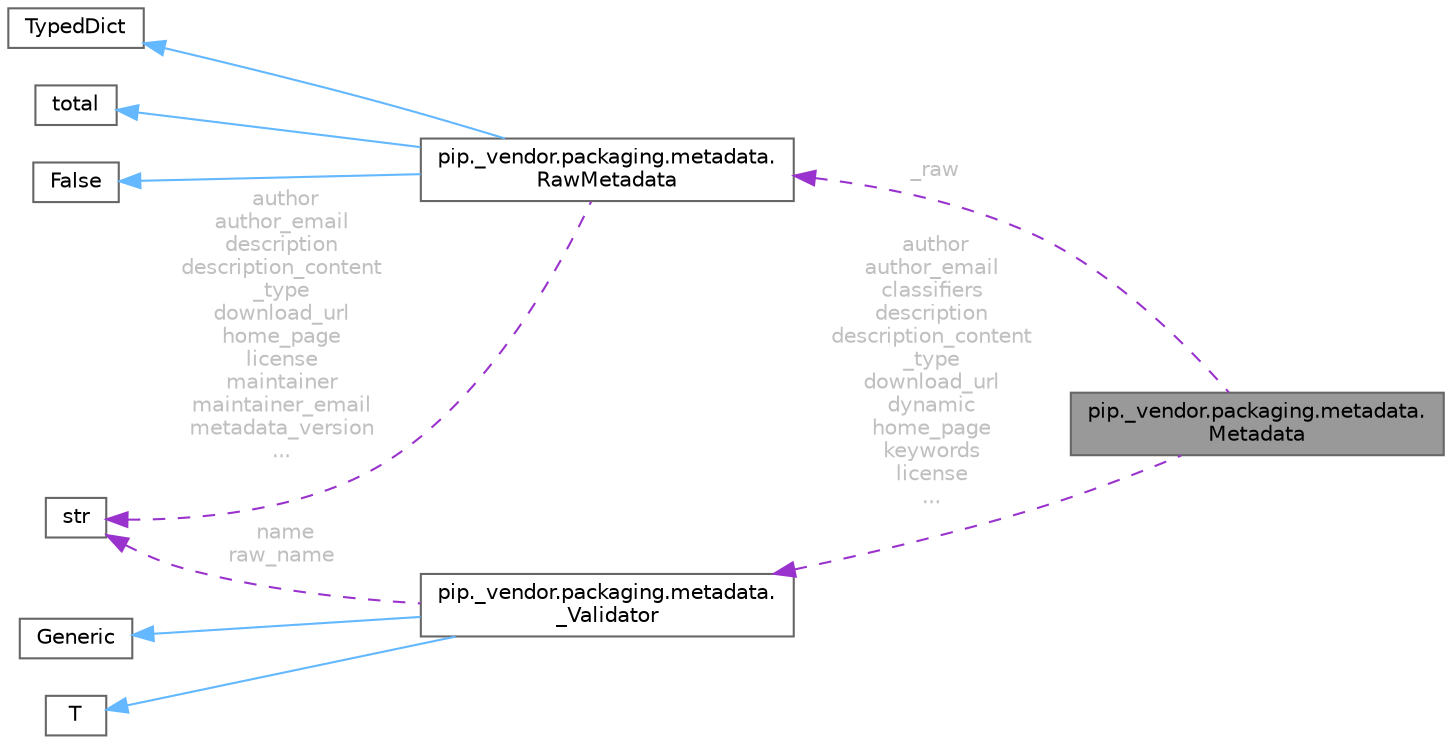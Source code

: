 digraph "pip._vendor.packaging.metadata.Metadata"
{
 // LATEX_PDF_SIZE
  bgcolor="transparent";
  edge [fontname=Helvetica,fontsize=10,labelfontname=Helvetica,labelfontsize=10];
  node [fontname=Helvetica,fontsize=10,shape=box,height=0.2,width=0.4];
  rankdir="LR";
  Node1 [id="Node000001",label="pip._vendor.packaging.metadata.\lMetadata",height=0.2,width=0.4,color="gray40", fillcolor="grey60", style="filled", fontcolor="black",tooltip=" "];
  Node2 -> Node1 [id="edge10_Node000001_Node000002",dir="back",color="darkorchid3",style="dashed",tooltip=" ",label=" _raw",fontcolor="grey" ];
  Node2 [id="Node000002",label="pip._vendor.packaging.metadata.\lRawMetadata",height=0.2,width=0.4,color="gray40", fillcolor="white", style="filled",URL="$classpip_1_1__vendor_1_1packaging_1_1metadata_1_1RawMetadata.html",tooltip=" "];
  Node3 -> Node2 [id="edge11_Node000002_Node000003",dir="back",color="steelblue1",style="solid",tooltip=" "];
  Node3 [id="Node000003",label="TypedDict",height=0.2,width=0.4,color="gray40", fillcolor="white", style="filled",tooltip=" "];
  Node4 -> Node2 [id="edge12_Node000002_Node000004",dir="back",color="steelblue1",style="solid",tooltip=" "];
  Node4 [id="Node000004",label="total",height=0.2,width=0.4,color="gray40", fillcolor="white", style="filled",tooltip=" "];
  Node5 -> Node2 [id="edge13_Node000002_Node000005",dir="back",color="steelblue1",style="solid",tooltip=" "];
  Node5 [id="Node000005",label="False",height=0.2,width=0.4,color="gray40", fillcolor="white", style="filled",tooltip=" "];
  Node6 -> Node2 [id="edge14_Node000002_Node000006",dir="back",color="darkorchid3",style="dashed",tooltip=" ",label=" author\nauthor_email\ndescription\ndescription_content\l_type\ndownload_url\nhome_page\nlicense\nmaintainer\nmaintainer_email\nmetadata_version\n...",fontcolor="grey" ];
  Node6 [id="Node000006",label="str",height=0.2,width=0.4,color="gray40", fillcolor="white", style="filled",tooltip=" "];
  Node7 -> Node1 [id="edge15_Node000001_Node000007",dir="back",color="darkorchid3",style="dashed",tooltip=" ",label=" author\nauthor_email\nclassifiers\ndescription\ndescription_content\l_type\ndownload_url\ndynamic\nhome_page\nkeywords\nlicense\n...",fontcolor="grey" ];
  Node7 [id="Node000007",label="pip._vendor.packaging.metadata.\l_Validator",height=0.2,width=0.4,color="gray40", fillcolor="white", style="filled",URL="$classpip_1_1__vendor_1_1packaging_1_1metadata_1_1__Validator.html",tooltip=" "];
  Node8 -> Node7 [id="edge16_Node000007_Node000008",dir="back",color="steelblue1",style="solid",tooltip=" "];
  Node8 [id="Node000008",label="Generic",height=0.2,width=0.4,color="gray40", fillcolor="white", style="filled",tooltip=" "];
  Node9 -> Node7 [id="edge17_Node000007_Node000009",dir="back",color="steelblue1",style="solid",tooltip=" "];
  Node9 [id="Node000009",label="T",height=0.2,width=0.4,color="gray40", fillcolor="white", style="filled",tooltip=" "];
  Node6 -> Node7 [id="edge18_Node000007_Node000006",dir="back",color="darkorchid3",style="dashed",tooltip=" ",label=" name\nraw_name",fontcolor="grey" ];
}
